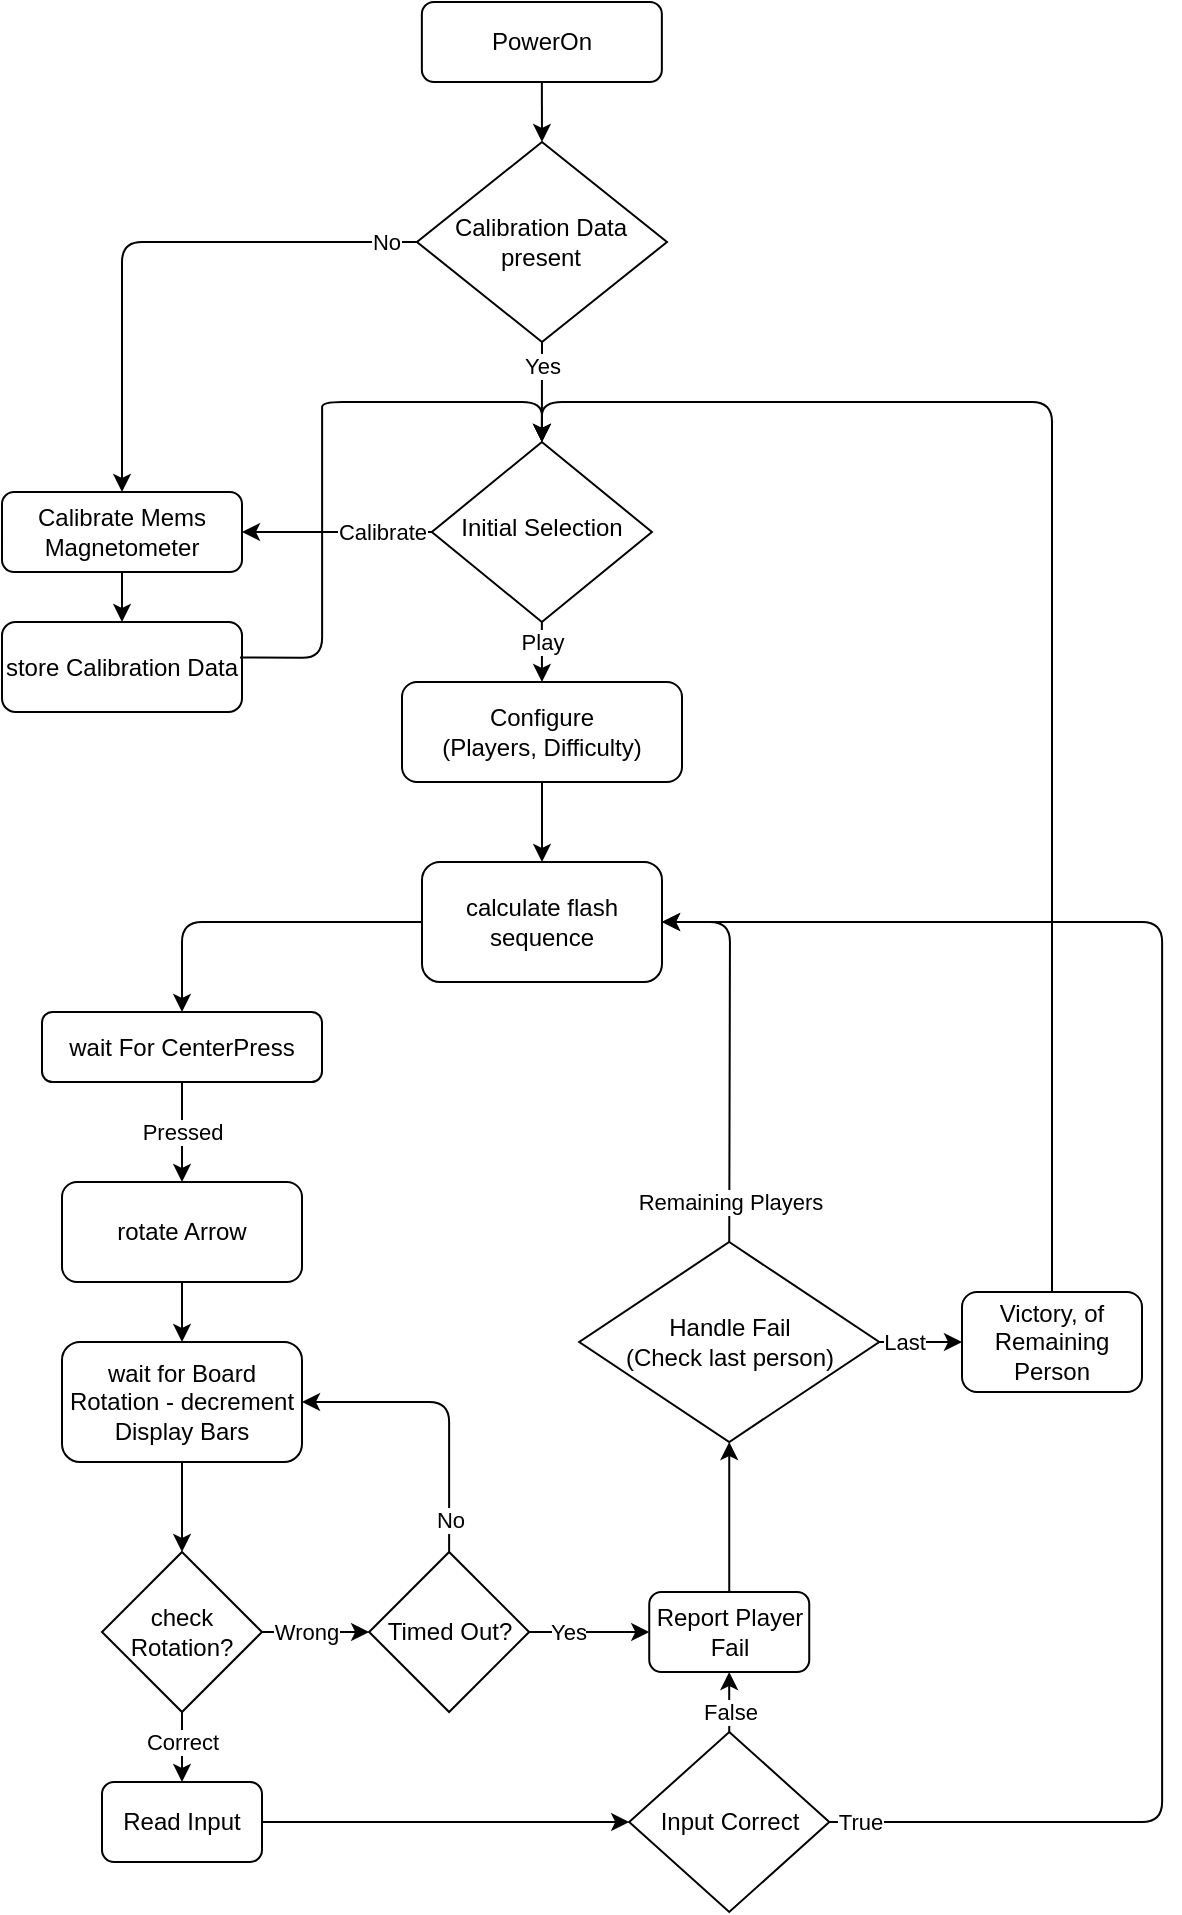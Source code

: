 <mxfile version="14.2.2" type="github">
  <diagram id="C5RBs43oDa-KdzZeNtuy" name="Page-1">
    <mxGraphModel dx="685" dy="356" grid="1" gridSize="10" guides="1" tooltips="1" connect="1" arrows="1" fold="1" page="1" pageScale="1" pageWidth="827" pageHeight="1169" math="0" shadow="0">
      <root>
        <mxCell id="WIyWlLk6GJQsqaUBKTNV-0" />
        <mxCell id="WIyWlLk6GJQsqaUBKTNV-1" parent="WIyWlLk6GJQsqaUBKTNV-0" />
        <mxCell id="WIyWlLk6GJQsqaUBKTNV-3" value="PowerOn" style="rounded=1;whiteSpace=wrap;html=1;fontSize=12;glass=0;strokeWidth=1;shadow=0;" parent="WIyWlLk6GJQsqaUBKTNV-1" vertex="1">
          <mxGeometry x="379.93" y="80" width="120" height="40" as="geometry" />
        </mxCell>
        <mxCell id="BbhXEEFtvzZGR5gqHQGa-4" value="Calibrate" style="edgeStyle=orthogonalEdgeStyle;rounded=0;orthogonalLoop=1;jettySize=auto;html=1;exitX=0;exitY=0.5;exitDx=0;exitDy=0;entryX=1;entryY=0.5;entryDx=0;entryDy=0;" parent="WIyWlLk6GJQsqaUBKTNV-1" source="WIyWlLk6GJQsqaUBKTNV-6" target="WIyWlLk6GJQsqaUBKTNV-7" edge="1">
          <mxGeometry x="-0.475" relative="1" as="geometry">
            <Array as="points">
              <mxPoint x="290.06" y="345" />
            </Array>
            <mxPoint as="offset" />
          </mxGeometry>
        </mxCell>
        <mxCell id="WIyWlLk6GJQsqaUBKTNV-6" value="&lt;div&gt;Initial Selection&lt;/div&gt;" style="rhombus;whiteSpace=wrap;html=1;shadow=0;fontFamily=Helvetica;fontSize=12;align=center;strokeWidth=1;spacing=6;spacingTop=-4;" parent="WIyWlLk6GJQsqaUBKTNV-1" vertex="1">
          <mxGeometry x="384.91" y="300" width="110.06" height="90" as="geometry" />
        </mxCell>
        <mxCell id="WIyWlLk6GJQsqaUBKTNV-7" value="Calibrate Mems Magnetometer" style="rounded=1;whiteSpace=wrap;html=1;fontSize=12;glass=0;strokeWidth=1;shadow=0;" parent="WIyWlLk6GJQsqaUBKTNV-1" vertex="1">
          <mxGeometry x="170" y="325" width="120" height="40" as="geometry" />
        </mxCell>
        <mxCell id="nOwS5N5TdgPbAZJw5BMm-8" style="edgeStyle=orthogonalEdgeStyle;rounded=0;orthogonalLoop=1;jettySize=auto;html=1;exitX=0.5;exitY=1;exitDx=0;exitDy=0;entryX=0.5;entryY=0;entryDx=0;entryDy=0;" parent="WIyWlLk6GJQsqaUBKTNV-1" source="BbhXEEFtvzZGR5gqHQGa-10" target="OIZMKwMvLClt6lRkhCav-0" edge="1">
          <mxGeometry relative="1" as="geometry">
            <mxPoint x="440.06" y="530" as="targetPoint" />
          </mxGeometry>
        </mxCell>
        <mxCell id="BbhXEEFtvzZGR5gqHQGa-10" value="&lt;div&gt;Configure&lt;/div&gt;&lt;div&gt;(Players, Difficulty)&lt;/div&gt;" style="rounded=1;whiteSpace=wrap;html=1;" parent="WIyWlLk6GJQsqaUBKTNV-1" vertex="1">
          <mxGeometry x="370" y="420" width="140" height="50" as="geometry" />
        </mxCell>
        <mxCell id="BbhXEEFtvzZGR5gqHQGa-11" value="Play" style="endArrow=classic;html=1;exitX=0.5;exitY=1;exitDx=0;exitDy=0;" parent="WIyWlLk6GJQsqaUBKTNV-1" source="WIyWlLk6GJQsqaUBKTNV-6" target="BbhXEEFtvzZGR5gqHQGa-10" edge="1">
          <mxGeometry x="-0.333" width="50" height="50" relative="1" as="geometry">
            <mxPoint x="480" y="540" as="sourcePoint" />
            <mxPoint x="530" y="490" as="targetPoint" />
            <mxPoint as="offset" />
          </mxGeometry>
        </mxCell>
        <mxCell id="nOwS5N5TdgPbAZJw5BMm-2" value="wait For CenterPress" style="rounded=1;whiteSpace=wrap;html=1;" parent="WIyWlLk6GJQsqaUBKTNV-1" vertex="1">
          <mxGeometry x="190" y="585" width="140" height="35" as="geometry" />
        </mxCell>
        <mxCell id="nOwS5N5TdgPbAZJw5BMm-5" value="rotate Arrow" style="rounded=1;whiteSpace=wrap;html=1;" parent="WIyWlLk6GJQsqaUBKTNV-1" vertex="1">
          <mxGeometry x="200" y="670" width="120" height="50" as="geometry" />
        </mxCell>
        <mxCell id="nOwS5N5TdgPbAZJw5BMm-9" value="Pressed" style="endArrow=classic;html=1;exitX=0.5;exitY=1;exitDx=0;exitDy=0;" parent="WIyWlLk6GJQsqaUBKTNV-1" source="nOwS5N5TdgPbAZJw5BMm-2" target="nOwS5N5TdgPbAZJw5BMm-5" edge="1">
          <mxGeometry width="50" height="50" relative="1" as="geometry">
            <mxPoint x="123.56" y="700" as="sourcePoint" />
            <mxPoint x="173.56" y="650" as="targetPoint" />
          </mxGeometry>
        </mxCell>
        <mxCell id="nOwS5N5TdgPbAZJw5BMm-12" value="check Rotation?" style="rhombus;whiteSpace=wrap;html=1;" parent="WIyWlLk6GJQsqaUBKTNV-1" vertex="1">
          <mxGeometry x="220" y="855" width="80" height="80" as="geometry" />
        </mxCell>
        <mxCell id="nOwS5N5TdgPbAZJw5BMm-13" value="wait for Board Rotation - decrement Display Bars" style="rounded=1;whiteSpace=wrap;html=1;" parent="WIyWlLk6GJQsqaUBKTNV-1" vertex="1">
          <mxGeometry x="200" y="750" width="120" height="60" as="geometry" />
        </mxCell>
        <mxCell id="nOwS5N5TdgPbAZJw5BMm-14" value="" style="endArrow=classic;html=1;exitX=0.5;exitY=1;exitDx=0;exitDy=0;" parent="WIyWlLk6GJQsqaUBKTNV-1" source="nOwS5N5TdgPbAZJw5BMm-5" target="nOwS5N5TdgPbAZJw5BMm-13" edge="1">
          <mxGeometry width="50" height="50" relative="1" as="geometry">
            <mxPoint x="123.56" y="700" as="sourcePoint" />
            <mxPoint x="173.56" y="650" as="targetPoint" />
          </mxGeometry>
        </mxCell>
        <mxCell id="nOwS5N5TdgPbAZJw5BMm-16" value="store Calibration Data" style="rounded=1;whiteSpace=wrap;html=1;" parent="WIyWlLk6GJQsqaUBKTNV-1" vertex="1">
          <mxGeometry x="170" y="390" width="120" height="45" as="geometry" />
        </mxCell>
        <mxCell id="nOwS5N5TdgPbAZJw5BMm-17" value="" style="endArrow=classic;html=1;exitX=0.5;exitY=1;exitDx=0;exitDy=0;" parent="WIyWlLk6GJQsqaUBKTNV-1" source="WIyWlLk6GJQsqaUBKTNV-7" target="nOwS5N5TdgPbAZJw5BMm-16" edge="1">
          <mxGeometry width="50" height="50" relative="1" as="geometry">
            <mxPoint x="480" y="570" as="sourcePoint" />
            <mxPoint x="530" y="520" as="targetPoint" />
          </mxGeometry>
        </mxCell>
        <mxCell id="nOwS5N5TdgPbAZJw5BMm-18" value="" style="endArrow=classic;html=1;exitX=0.5;exitY=1;exitDx=0;exitDy=0;entryX=0.5;entryY=0;entryDx=0;entryDy=0;" parent="WIyWlLk6GJQsqaUBKTNV-1" source="nOwS5N5TdgPbAZJw5BMm-13" target="nOwS5N5TdgPbAZJw5BMm-12" edge="1">
          <mxGeometry width="50" height="50" relative="1" as="geometry">
            <mxPoint x="123.56" y="700" as="sourcePoint" />
            <mxPoint x="173.56" y="650" as="targetPoint" />
          </mxGeometry>
        </mxCell>
        <mxCell id="nOwS5N5TdgPbAZJw5BMm-20" value="Timed Out?" style="rhombus;whiteSpace=wrap;html=1;direction=south;" parent="WIyWlLk6GJQsqaUBKTNV-1" vertex="1">
          <mxGeometry x="353.56" y="855" width="80" height="80" as="geometry" />
        </mxCell>
        <mxCell id="nOwS5N5TdgPbAZJw5BMm-25" value="&lt;div&gt;Handle Fail &lt;br&gt;&lt;/div&gt;&lt;div&gt;(Check last person)&lt;/div&gt;" style="rhombus;whiteSpace=wrap;html=1;" parent="WIyWlLk6GJQsqaUBKTNV-1" vertex="1">
          <mxGeometry x="458.62" y="700" width="150" height="100" as="geometry" />
        </mxCell>
        <mxCell id="nOwS5N5TdgPbAZJw5BMm-27" value="Victory, of Remaining Person" style="rounded=1;whiteSpace=wrap;html=1;" parent="WIyWlLk6GJQsqaUBKTNV-1" vertex="1">
          <mxGeometry x="650" y="725" width="90" height="50" as="geometry" />
        </mxCell>
        <mxCell id="nOwS5N5TdgPbAZJw5BMm-31" style="edgeStyle=orthogonalEdgeStyle;rounded=0;orthogonalLoop=1;jettySize=auto;html=1;exitX=0.5;exitY=0;exitDx=0;exitDy=0;entryX=0.5;entryY=1;entryDx=0;entryDy=0;" parent="WIyWlLk6GJQsqaUBKTNV-1" source="nOwS5N5TdgPbAZJw5BMm-28" target="nOwS5N5TdgPbAZJw5BMm-25" edge="1">
          <mxGeometry relative="1" as="geometry">
            <mxPoint x="513.56" y="805" as="targetPoint" />
          </mxGeometry>
        </mxCell>
        <mxCell id="nOwS5N5TdgPbAZJw5BMm-28" value="Report Player Fail" style="rounded=1;whiteSpace=wrap;html=1;" parent="WIyWlLk6GJQsqaUBKTNV-1" vertex="1">
          <mxGeometry x="493.62" y="875" width="80" height="40" as="geometry" />
        </mxCell>
        <mxCell id="nOwS5N5TdgPbAZJw5BMm-30" value="" style="endArrow=classic;html=1;entryX=0;entryY=0.5;entryDx=0;entryDy=0;exitX=1;exitY=0.5;exitDx=0;exitDy=0;" parent="WIyWlLk6GJQsqaUBKTNV-1" source="nOwS5N5TdgPbAZJw5BMm-25" target="nOwS5N5TdgPbAZJw5BMm-27" edge="1">
          <mxGeometry width="50" height="50" relative="1" as="geometry">
            <mxPoint x="513.56" y="700" as="sourcePoint" />
            <mxPoint x="693.56" y="650" as="targetPoint" />
          </mxGeometry>
        </mxCell>
        <mxCell id="OIZMKwMvLClt6lRkhCav-10" value="Last" style="edgeLabel;html=1;align=center;verticalAlign=middle;resizable=0;points=[];" vertex="1" connectable="0" parent="nOwS5N5TdgPbAZJw5BMm-30">
          <mxGeometry x="-0.432" y="-1" relative="1" as="geometry">
            <mxPoint y="-1" as="offset" />
          </mxGeometry>
        </mxCell>
        <mxCell id="nOwS5N5TdgPbAZJw5BMm-37" value="Wrong" style="endArrow=classic;html=1;exitX=1;exitY=0.5;exitDx=0;exitDy=0;" parent="WIyWlLk6GJQsqaUBKTNV-1" source="nOwS5N5TdgPbAZJw5BMm-12" target="nOwS5N5TdgPbAZJw5BMm-20" edge="1">
          <mxGeometry x="-0.178" width="50" height="50" relative="1" as="geometry">
            <mxPoint x="333.56" y="840" as="sourcePoint" />
            <mxPoint x="383.56" y="790" as="targetPoint" />
            <mxPoint as="offset" />
          </mxGeometry>
        </mxCell>
        <mxCell id="nOwS5N5TdgPbAZJw5BMm-39" value="Yes" style="endArrow=classic;html=1;exitX=0.5;exitY=0;exitDx=0;exitDy=0;entryX=0;entryY=0.5;entryDx=0;entryDy=0;" parent="WIyWlLk6GJQsqaUBKTNV-1" source="nOwS5N5TdgPbAZJw5BMm-20" target="nOwS5N5TdgPbAZJw5BMm-28" edge="1">
          <mxGeometry x="-0.343" width="50" height="50" relative="1" as="geometry">
            <mxPoint x="333.56" y="840" as="sourcePoint" />
            <mxPoint x="383.56" y="790" as="targetPoint" />
            <mxPoint as="offset" />
          </mxGeometry>
        </mxCell>
        <mxCell id="nOwS5N5TdgPbAZJw5BMm-40" value="No" style="endArrow=classic;html=1;entryX=1;entryY=0.5;entryDx=0;entryDy=0;exitX=0;exitY=0.5;exitDx=0;exitDy=0;" parent="WIyWlLk6GJQsqaUBKTNV-1" source="nOwS5N5TdgPbAZJw5BMm-20" target="nOwS5N5TdgPbAZJw5BMm-13" edge="1">
          <mxGeometry x="-0.778" width="50" height="50" relative="1" as="geometry">
            <mxPoint x="333.56" y="715" as="sourcePoint" />
            <mxPoint x="383.56" y="665" as="targetPoint" />
            <Array as="points">
              <mxPoint x="393.56" y="780" />
            </Array>
            <mxPoint as="offset" />
          </mxGeometry>
        </mxCell>
        <mxCell id="nOwS5N5TdgPbAZJw5BMm-41" value="" style="endArrow=classic;html=1;entryX=0.5;entryY=0;entryDx=0;entryDy=0;exitX=0.5;exitY=0;exitDx=0;exitDy=0;" parent="WIyWlLk6GJQsqaUBKTNV-1" source="nOwS5N5TdgPbAZJw5BMm-27" edge="1" target="WIyWlLk6GJQsqaUBKTNV-6">
          <mxGeometry width="50" height="50" relative="1" as="geometry">
            <mxPoint x="670.06" y="725" as="sourcePoint" />
            <mxPoint x="440.06" y="280" as="targetPoint" />
            <Array as="points">
              <mxPoint x="695" y="280" />
              <mxPoint x="440" y="280" />
            </Array>
          </mxGeometry>
        </mxCell>
        <mxCell id="nOwS5N5TdgPbAZJw5BMm-43" value="Correct" style="endArrow=classic;html=1;exitX=0.5;exitY=1;exitDx=0;exitDy=0;entryX=0.5;entryY=0;entryDx=0;entryDy=0;" parent="WIyWlLk6GJQsqaUBKTNV-1" source="nOwS5N5TdgPbAZJw5BMm-12" target="OIZMKwMvLClt6lRkhCav-13" edge="1">
          <mxGeometry x="-0.143" width="50" height="50" relative="1" as="geometry">
            <mxPoint x="166.56" y="855" as="sourcePoint" />
            <mxPoint x="278.06" y="967" as="targetPoint" />
            <mxPoint as="offset" />
          </mxGeometry>
        </mxCell>
        <mxCell id="OIZMKwMvLClt6lRkhCav-0" value="calculate flash sequence" style="rounded=1;whiteSpace=wrap;html=1;" vertex="1" parent="WIyWlLk6GJQsqaUBKTNV-1">
          <mxGeometry x="380" y="510" width="120" height="60" as="geometry" />
        </mxCell>
        <mxCell id="OIZMKwMvLClt6lRkhCav-1" value="" style="endArrow=classic;html=1;exitX=0;exitY=0.5;exitDx=0;exitDy=0;entryX=0.5;entryY=0;entryDx=0;entryDy=0;" edge="1" parent="WIyWlLk6GJQsqaUBKTNV-1" source="OIZMKwMvLClt6lRkhCav-0" target="nOwS5N5TdgPbAZJw5BMm-2">
          <mxGeometry width="50" height="50" relative="1" as="geometry">
            <mxPoint x="380.06" y="820" as="sourcePoint" />
            <mxPoint x="430.06" y="770" as="targetPoint" />
            <Array as="points">
              <mxPoint x="260" y="540" />
            </Array>
          </mxGeometry>
        </mxCell>
        <mxCell id="OIZMKwMvLClt6lRkhCav-3" value="&lt;font style=&quot;font-size: 12px&quot;&gt;Calibration Data present&lt;/font&gt;" style="rhombus;html=1;spacing=2;whiteSpace=wrap;" vertex="1" parent="WIyWlLk6GJQsqaUBKTNV-1">
          <mxGeometry x="377.48" y="150" width="125.03" height="100" as="geometry" />
        </mxCell>
        <mxCell id="OIZMKwMvLClt6lRkhCav-4" value="" style="endArrow=classic;html=1;entryX=0.5;entryY=0;entryDx=0;entryDy=0;exitX=0.5;exitY=1;exitDx=0;exitDy=0;" edge="1" parent="WIyWlLk6GJQsqaUBKTNV-1" source="WIyWlLk6GJQsqaUBKTNV-3" target="OIZMKwMvLClt6lRkhCav-3">
          <mxGeometry width="50" height="50" relative="1" as="geometry">
            <mxPoint x="440.06" y="140" as="sourcePoint" />
            <mxPoint x="520.06" y="200" as="targetPoint" />
          </mxGeometry>
        </mxCell>
        <mxCell id="OIZMKwMvLClt6lRkhCav-5" value="Yes" style="endArrow=classic;html=1;exitX=0.5;exitY=1;exitDx=0;exitDy=0;" edge="1" parent="WIyWlLk6GJQsqaUBKTNV-1" source="OIZMKwMvLClt6lRkhCav-3" target="WIyWlLk6GJQsqaUBKTNV-6">
          <mxGeometry x="-0.5" width="50" height="50" relative="1" as="geometry">
            <mxPoint x="470.06" y="250" as="sourcePoint" />
            <mxPoint x="520.06" y="200" as="targetPoint" />
            <mxPoint as="offset" />
          </mxGeometry>
        </mxCell>
        <mxCell id="OIZMKwMvLClt6lRkhCav-7" value="" style="endArrow=classic;html=1;entryX=0.5;entryY=0;entryDx=0;entryDy=0;exitX=0;exitY=0.5;exitDx=0;exitDy=0;" edge="1" parent="WIyWlLk6GJQsqaUBKTNV-1" source="OIZMKwMvLClt6lRkhCav-3" target="WIyWlLk6GJQsqaUBKTNV-7">
          <mxGeometry width="50" height="50" relative="1" as="geometry">
            <mxPoint x="400.06" y="250" as="sourcePoint" />
            <mxPoint x="450.06" y="200" as="targetPoint" />
            <Array as="points">
              <mxPoint x="230" y="200" />
            </Array>
          </mxGeometry>
        </mxCell>
        <mxCell id="OIZMKwMvLClt6lRkhCav-11" value="&lt;div&gt;No&lt;/div&gt;" style="edgeLabel;html=1;align=center;verticalAlign=middle;resizable=0;points=[];" vertex="1" connectable="0" parent="OIZMKwMvLClt6lRkhCav-7">
          <mxGeometry x="-0.879" y="-2" relative="1" as="geometry">
            <mxPoint x="0.97" y="2" as="offset" />
          </mxGeometry>
        </mxCell>
        <mxCell id="OIZMKwMvLClt6lRkhCav-9" value="" style="endArrow=classic;html=1;exitX=0.992;exitY=0.394;exitDx=0;exitDy=0;exitPerimeter=0;entryX=0.5;entryY=0;entryDx=0;entryDy=0;" edge="1" parent="WIyWlLk6GJQsqaUBKTNV-1" source="nOwS5N5TdgPbAZJw5BMm-16" target="WIyWlLk6GJQsqaUBKTNV-6">
          <mxGeometry width="50" height="50" relative="1" as="geometry">
            <mxPoint x="350.06" y="350" as="sourcePoint" />
            <mxPoint x="440.06" y="280" as="targetPoint" />
            <Array as="points">
              <mxPoint x="330.06" y="408" />
              <mxPoint x="330.06" y="290" />
              <mxPoint x="330.06" y="280" />
              <mxPoint x="440" y="280" />
            </Array>
          </mxGeometry>
        </mxCell>
        <mxCell id="OIZMKwMvLClt6lRkhCav-13" value="Read Input" style="rounded=1;whiteSpace=wrap;html=1;" vertex="1" parent="WIyWlLk6GJQsqaUBKTNV-1">
          <mxGeometry x="220" y="970" width="80" height="40" as="geometry" />
        </mxCell>
        <mxCell id="OIZMKwMvLClt6lRkhCav-23" value="False" style="edgeStyle=orthogonalEdgeStyle;rounded=0;orthogonalLoop=1;jettySize=auto;html=1;exitX=0.5;exitY=0;exitDx=0;exitDy=0;" edge="1" parent="WIyWlLk6GJQsqaUBKTNV-1" source="OIZMKwMvLClt6lRkhCav-17" target="nOwS5N5TdgPbAZJw5BMm-28">
          <mxGeometry x="0.199" relative="1" as="geometry">
            <mxPoint as="offset" />
          </mxGeometry>
        </mxCell>
        <mxCell id="OIZMKwMvLClt6lRkhCav-17" value="Input Correct" style="rhombus;whiteSpace=wrap;html=1;" vertex="1" parent="WIyWlLk6GJQsqaUBKTNV-1">
          <mxGeometry x="483.59" y="945" width="100.06" height="90" as="geometry" />
        </mxCell>
        <mxCell id="OIZMKwMvLClt6lRkhCav-19" value="" style="endArrow=classic;html=1;exitX=1;exitY=0.5;exitDx=0;exitDy=0;entryX=0;entryY=0.5;entryDx=0;entryDy=0;" edge="1" parent="WIyWlLk6GJQsqaUBKTNV-1" source="OIZMKwMvLClt6lRkhCav-13" target="OIZMKwMvLClt6lRkhCav-17">
          <mxGeometry width="50" height="50" relative="1" as="geometry">
            <mxPoint x="390.06" y="990" as="sourcePoint" />
            <mxPoint x="440.06" y="940" as="targetPoint" />
          </mxGeometry>
        </mxCell>
        <mxCell id="OIZMKwMvLClt6lRkhCav-22" value="" style="endArrow=classic;html=1;exitX=1;exitY=0.5;exitDx=0;exitDy=0;entryX=1;entryY=0.5;entryDx=0;entryDy=0;" edge="1" parent="WIyWlLk6GJQsqaUBKTNV-1" source="OIZMKwMvLClt6lRkhCav-17" target="OIZMKwMvLClt6lRkhCav-0">
          <mxGeometry width="50" height="50" relative="1" as="geometry">
            <mxPoint x="390.06" y="900" as="sourcePoint" />
            <mxPoint x="750.06" y="670" as="targetPoint" />
            <Array as="points">
              <mxPoint x="750.06" y="990" />
              <mxPoint x="750.06" y="540" />
            </Array>
          </mxGeometry>
        </mxCell>
        <mxCell id="OIZMKwMvLClt6lRkhCav-24" value="True" style="edgeLabel;html=1;align=center;verticalAlign=middle;resizable=0;points=[];" vertex="1" connectable="0" parent="OIZMKwMvLClt6lRkhCav-22">
          <mxGeometry x="-0.948" y="-1" relative="1" as="geometry">
            <mxPoint x="-6.96" y="-1" as="offset" />
          </mxGeometry>
        </mxCell>
        <mxCell id="OIZMKwMvLClt6lRkhCav-25" value="" style="endArrow=classic;html=1;exitX=0.5;exitY=0;exitDx=0;exitDy=0;entryX=1;entryY=0.5;entryDx=0;entryDy=0;" edge="1" parent="WIyWlLk6GJQsqaUBKTNV-1" source="nOwS5N5TdgPbAZJw5BMm-25" target="OIZMKwMvLClt6lRkhCav-0">
          <mxGeometry width="50" height="50" relative="1" as="geometry">
            <mxPoint x="400" y="670" as="sourcePoint" />
            <mxPoint x="524" y="570" as="targetPoint" />
            <Array as="points">
              <mxPoint x="534" y="540" />
            </Array>
          </mxGeometry>
        </mxCell>
        <mxCell id="OIZMKwMvLClt6lRkhCav-26" value="Remaining Players" style="edgeLabel;html=1;align=center;verticalAlign=middle;resizable=0;points=[];" vertex="1" connectable="0" parent="OIZMKwMvLClt6lRkhCav-25">
          <mxGeometry x="-0.789" y="-2" relative="1" as="geometry">
            <mxPoint x="-2.05" as="offset" />
          </mxGeometry>
        </mxCell>
      </root>
    </mxGraphModel>
  </diagram>
</mxfile>
